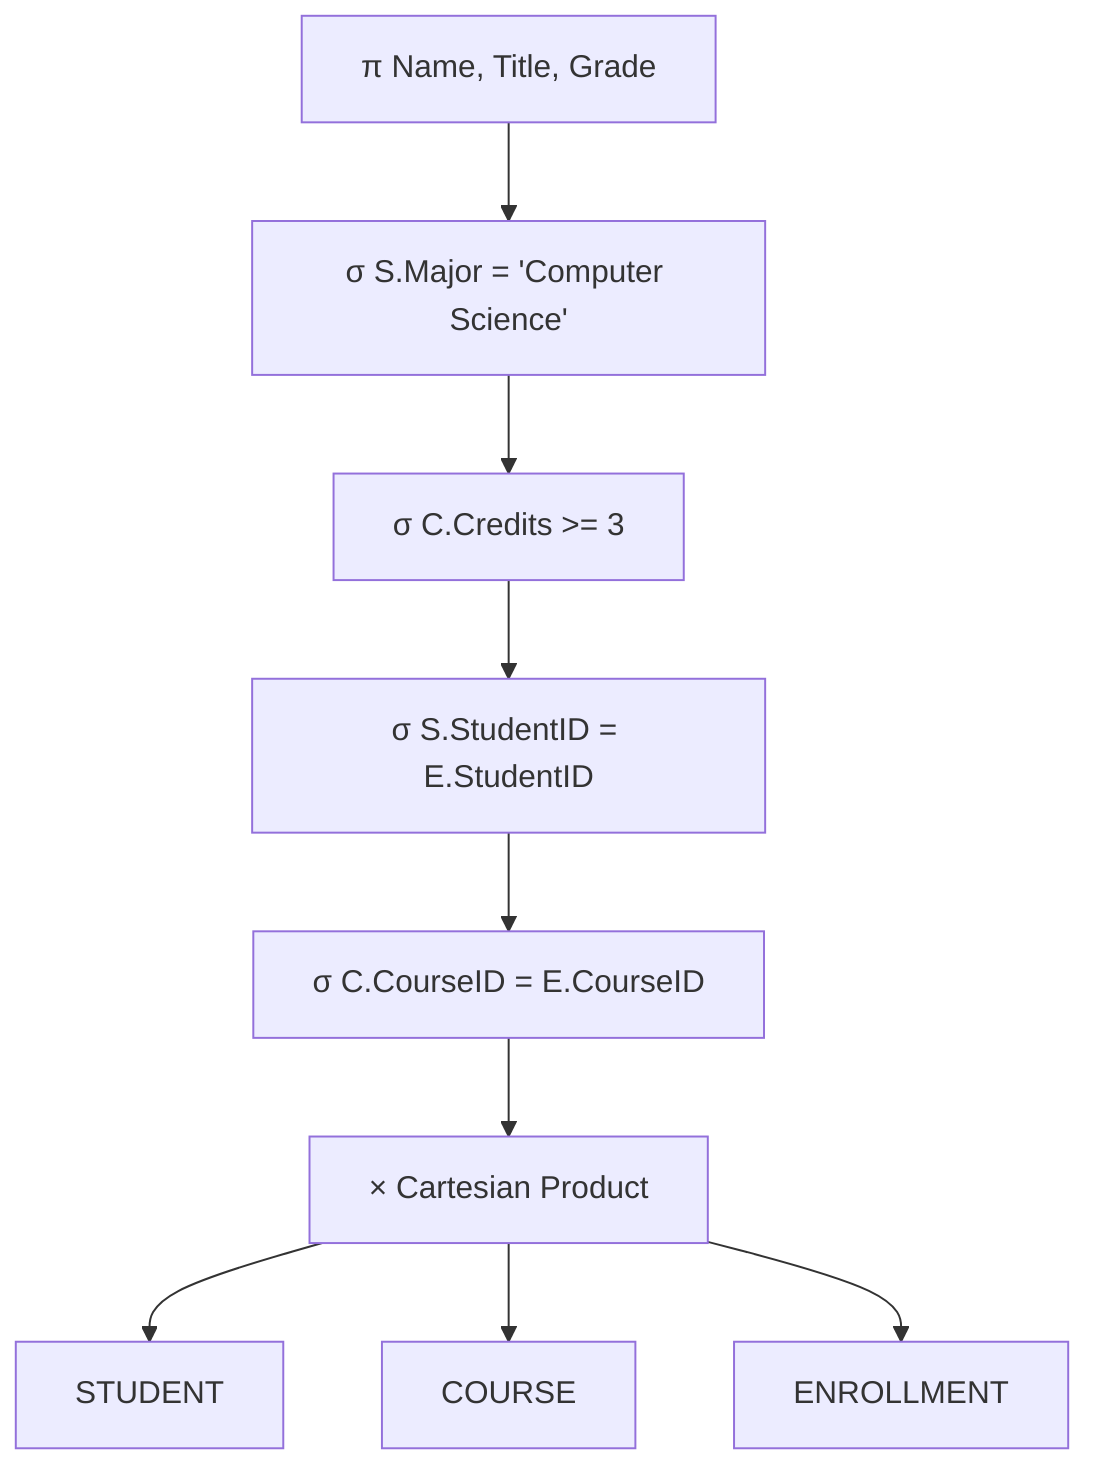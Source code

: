 graph TD
    A[π Name, Title, Grade] --> B[σ S.Major = 'Computer Science']
    B --> C[σ C.Credits >= 3]
    C --> D[σ S.StudentID = E.StudentID]
    D --> E[σ C.CourseID = E.CourseID]
    E --> F[× Cartesian Product]
    F --> G[STUDENT]
    F --> H[COURSE]
    F --> I[ENROLLMENT]